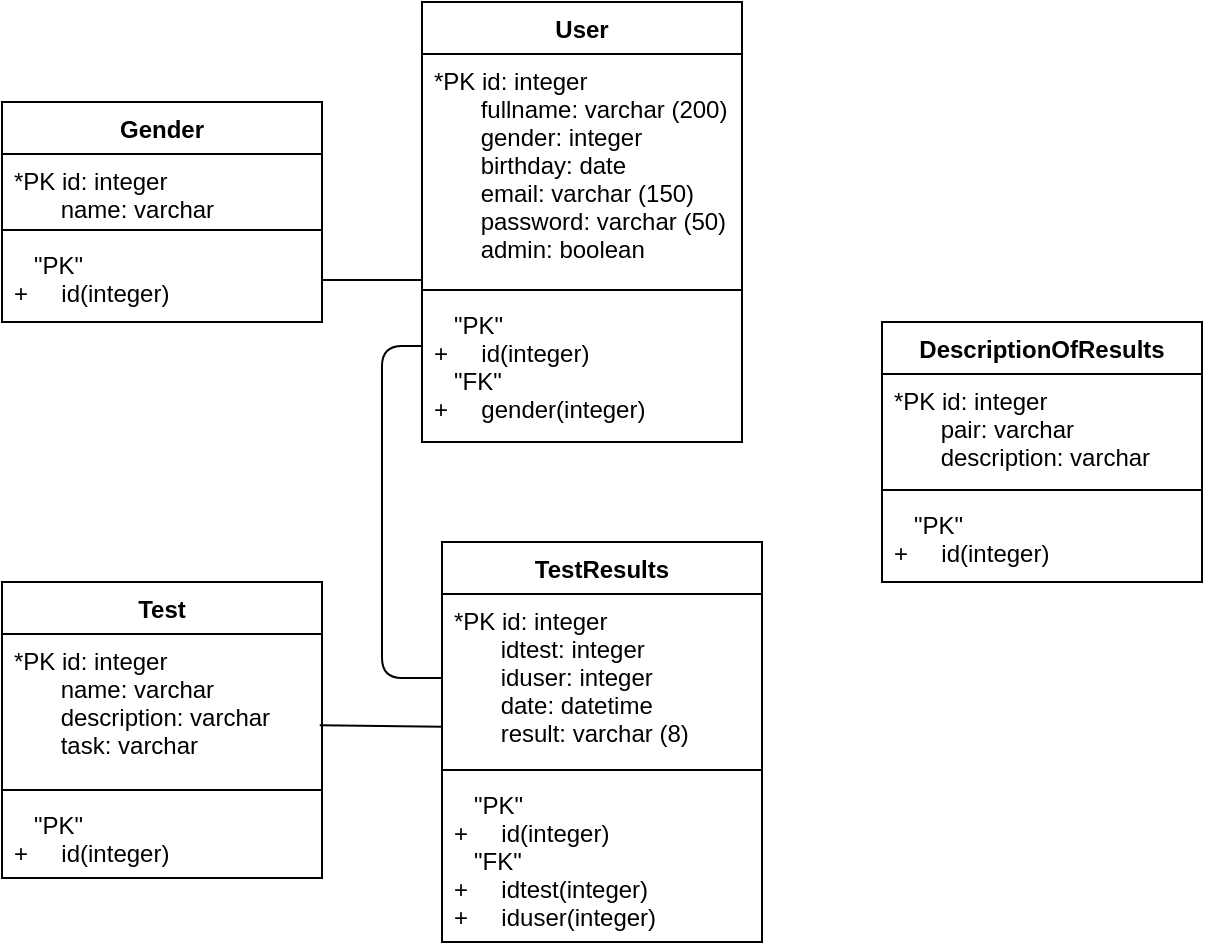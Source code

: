 <mxfile version="14.0.0" type="device"><diagram id="LZ3B45Wr63jwwotlYOJP" name="Page-1"><mxGraphModel dx="960" dy="531" grid="1" gridSize="10" guides="1" tooltips="1" connect="1" arrows="1" fold="1" page="1" pageScale="1" pageWidth="827" pageHeight="1169" math="0" shadow="0"><root><mxCell id="0"/><mxCell id="1" parent="0"/><mxCell id="YcX93m6lQg13DKnBzlh--17" value="DescriptionOfResults" style="swimlane;fontStyle=1;align=center;verticalAlign=top;childLayout=stackLayout;horizontal=1;startSize=26;horizontalStack=0;resizeParent=1;resizeParentMax=0;resizeLast=0;collapsible=1;marginBottom=0;" parent="1" vertex="1"><mxGeometry x="520" y="200" width="160" height="130" as="geometry"/></mxCell><mxCell id="YcX93m6lQg13DKnBzlh--18" value="*PK id: integer&#10;       pair: varchar&#10;       description: varchar" style="text;strokeColor=none;fillColor=none;align=left;verticalAlign=top;spacingLeft=4;spacingRight=4;overflow=hidden;rotatable=0;points=[[0,0.5],[1,0.5]];portConstraint=eastwest;" parent="YcX93m6lQg13DKnBzlh--17" vertex="1"><mxGeometry y="26" width="160" height="54" as="geometry"/></mxCell><mxCell id="YcX93m6lQg13DKnBzlh--19" value="" style="line;strokeWidth=1;fillColor=none;align=left;verticalAlign=middle;spacingTop=-1;spacingLeft=3;spacingRight=3;rotatable=0;labelPosition=right;points=[];portConstraint=eastwest;" parent="YcX93m6lQg13DKnBzlh--17" vertex="1"><mxGeometry y="80" width="160" height="8" as="geometry"/></mxCell><mxCell id="YcX93m6lQg13DKnBzlh--20" value="   &quot;PK&quot;&#10;+     id(integer)" style="text;strokeColor=none;fillColor=none;align=left;verticalAlign=top;spacingLeft=4;spacingRight=4;overflow=hidden;rotatable=0;points=[[0,0.5],[1,0.5]];portConstraint=eastwest;" parent="YcX93m6lQg13DKnBzlh--17" vertex="1"><mxGeometry y="88" width="160" height="42" as="geometry"/></mxCell><mxCell id="YcX93m6lQg13DKnBzlh--21" value="User" style="swimlane;fontStyle=1;align=center;verticalAlign=top;childLayout=stackLayout;horizontal=1;startSize=26;horizontalStack=0;resizeParent=1;resizeParentMax=0;resizeLast=0;collapsible=1;marginBottom=0;" parent="1" vertex="1"><mxGeometry x="290" y="40" width="160" height="220" as="geometry"/></mxCell><mxCell id="YcX93m6lQg13DKnBzlh--22" value="*PK id: integer&#10;       fullname: varchar (200)&#10;       gender: integer&#10;       birthday: date&#10;       email: varchar (150)&#10;       password: varchar (50)&#10;       admin: boolean" style="text;strokeColor=none;fillColor=none;align=left;verticalAlign=top;spacingLeft=4;spacingRight=4;overflow=hidden;rotatable=0;points=[[0,0.5],[1,0.5]];portConstraint=eastwest;" parent="YcX93m6lQg13DKnBzlh--21" vertex="1"><mxGeometry y="26" width="160" height="114" as="geometry"/></mxCell><mxCell id="YcX93m6lQg13DKnBzlh--23" value="" style="line;strokeWidth=1;fillColor=none;align=left;verticalAlign=middle;spacingTop=-1;spacingLeft=3;spacingRight=3;rotatable=0;labelPosition=right;points=[];portConstraint=eastwest;" parent="YcX93m6lQg13DKnBzlh--21" vertex="1"><mxGeometry y="140" width="160" height="8" as="geometry"/></mxCell><mxCell id="YcX93m6lQg13DKnBzlh--24" value="   &quot;PK&quot;&#10;+     id(integer)&#10;   &quot;FK&quot;&#10;+     gender(integer)" style="text;strokeColor=none;fillColor=none;align=left;verticalAlign=top;spacingLeft=4;spacingRight=4;overflow=hidden;rotatable=0;points=[[0,0.5],[1,0.5]];portConstraint=eastwest;" parent="YcX93m6lQg13DKnBzlh--21" vertex="1"><mxGeometry y="148" width="160" height="72" as="geometry"/></mxCell><mxCell id="YcX93m6lQg13DKnBzlh--33" value="TestResults" style="swimlane;fontStyle=1;align=center;verticalAlign=top;childLayout=stackLayout;horizontal=1;startSize=26;horizontalStack=0;resizeParent=1;resizeParentMax=0;resizeLast=0;collapsible=1;marginBottom=0;" parent="1" vertex="1"><mxGeometry x="300" y="310" width="160" height="200" as="geometry"/></mxCell><mxCell id="YcX93m6lQg13DKnBzlh--34" value="*PK id: integer&#10;       idtest: integer&#10;       iduser: integer&#10;       date: datetime&#10;       result: varchar (8)" style="text;strokeColor=none;fillColor=none;align=left;verticalAlign=top;spacingLeft=4;spacingRight=4;overflow=hidden;rotatable=0;points=[[0,0.5],[1,0.5]];portConstraint=eastwest;" parent="YcX93m6lQg13DKnBzlh--33" vertex="1"><mxGeometry y="26" width="160" height="84" as="geometry"/></mxCell><mxCell id="YcX93m6lQg13DKnBzlh--35" value="" style="line;strokeWidth=1;fillColor=none;align=left;verticalAlign=middle;spacingTop=-1;spacingLeft=3;spacingRight=3;rotatable=0;labelPosition=right;points=[];portConstraint=eastwest;" parent="YcX93m6lQg13DKnBzlh--33" vertex="1"><mxGeometry y="110" width="160" height="8" as="geometry"/></mxCell><mxCell id="YcX93m6lQg13DKnBzlh--36" value="   &quot;PK&quot;&#10;+     id(integer)&#10;   &quot;FK&quot;&#10;+     idtest(integer)&#10;+     iduser(integer)" style="text;strokeColor=none;fillColor=none;align=left;verticalAlign=top;spacingLeft=4;spacingRight=4;overflow=hidden;rotatable=0;points=[[0,0.5],[1,0.5]];portConstraint=eastwest;" parent="YcX93m6lQg13DKnBzlh--33" vertex="1"><mxGeometry y="118" width="160" height="82" as="geometry"/></mxCell><mxCell id="YcX93m6lQg13DKnBzlh--38" value="Gender" style="swimlane;fontStyle=1;align=center;verticalAlign=top;childLayout=stackLayout;horizontal=1;startSize=26;horizontalStack=0;resizeParent=1;resizeParentMax=0;resizeLast=0;collapsible=1;marginBottom=0;" parent="1" vertex="1"><mxGeometry x="80" y="90" width="160" height="110" as="geometry"/></mxCell><mxCell id="YcX93m6lQg13DKnBzlh--39" value="*PK id: integer&#10;       name: varchar" style="text;strokeColor=none;fillColor=none;align=left;verticalAlign=top;spacingLeft=4;spacingRight=4;overflow=hidden;rotatable=0;points=[[0,0.5],[1,0.5]];portConstraint=eastwest;" parent="YcX93m6lQg13DKnBzlh--38" vertex="1"><mxGeometry y="26" width="160" height="34" as="geometry"/></mxCell><mxCell id="YcX93m6lQg13DKnBzlh--40" value="" style="line;strokeWidth=1;fillColor=none;align=left;verticalAlign=middle;spacingTop=-1;spacingLeft=3;spacingRight=3;rotatable=0;labelPosition=right;points=[];portConstraint=eastwest;" parent="YcX93m6lQg13DKnBzlh--38" vertex="1"><mxGeometry y="60" width="160" height="8" as="geometry"/></mxCell><mxCell id="YcX93m6lQg13DKnBzlh--41" value="   &quot;PK&quot;&#10;+     id(integer)" style="text;strokeColor=none;fillColor=none;align=left;verticalAlign=top;spacingLeft=4;spacingRight=4;overflow=hidden;rotatable=0;points=[[0,0.5],[1,0.5]];portConstraint=eastwest;" parent="YcX93m6lQg13DKnBzlh--38" vertex="1"><mxGeometry y="68" width="160" height="42" as="geometry"/></mxCell><mxCell id="YcX93m6lQg13DKnBzlh--46" value="Test" style="swimlane;fontStyle=1;align=center;verticalAlign=top;childLayout=stackLayout;horizontal=1;startSize=26;horizontalStack=0;resizeParent=1;resizeParentMax=0;resizeLast=0;collapsible=1;marginBottom=0;" parent="1" vertex="1"><mxGeometry x="80" y="330" width="160" height="148" as="geometry"/></mxCell><mxCell id="YcX93m6lQg13DKnBzlh--47" value="*PK id: integer&#10;       name: varchar&#10;       description: varchar&#10;       task: varchar" style="text;strokeColor=none;fillColor=none;align=left;verticalAlign=top;spacingLeft=4;spacingRight=4;overflow=hidden;rotatable=0;points=[[0,0.5],[1,0.5]];portConstraint=eastwest;" parent="YcX93m6lQg13DKnBzlh--46" vertex="1"><mxGeometry y="26" width="160" height="74" as="geometry"/></mxCell><mxCell id="YcX93m6lQg13DKnBzlh--48" value="" style="line;strokeWidth=1;fillColor=none;align=left;verticalAlign=middle;spacingTop=-1;spacingLeft=3;spacingRight=3;rotatable=0;labelPosition=right;points=[];portConstraint=eastwest;" parent="YcX93m6lQg13DKnBzlh--46" vertex="1"><mxGeometry y="100" width="160" height="8" as="geometry"/></mxCell><mxCell id="YcX93m6lQg13DKnBzlh--49" value="   &quot;PK&quot;&#10;+     id(integer)" style="text;strokeColor=none;fillColor=none;align=left;verticalAlign=top;spacingLeft=4;spacingRight=4;overflow=hidden;rotatable=0;points=[[0,0.5],[1,0.5]];portConstraint=eastwest;" parent="YcX93m6lQg13DKnBzlh--46" vertex="1"><mxGeometry y="108" width="160" height="40" as="geometry"/></mxCell><mxCell id="YcX93m6lQg13DKnBzlh--51" value="" style="endArrow=none;html=1;exitX=1;exitY=0.5;exitDx=0;exitDy=0;" parent="1" source="YcX93m6lQg13DKnBzlh--41" edge="1"><mxGeometry width="50" height="50" relative="1" as="geometry"><mxPoint x="170" y="290" as="sourcePoint"/><mxPoint x="290" y="179" as="targetPoint"/><Array as="points"><mxPoint x="260" y="179"/></Array></mxGeometry></mxCell><mxCell id="YcX93m6lQg13DKnBzlh--52" value="" style="endArrow=none;html=1;entryX=0.002;entryY=0.79;entryDx=0;entryDy=0;entryPerimeter=0;exitX=0.993;exitY=0.616;exitDx=0;exitDy=0;exitPerimeter=0;" parent="1" source="YcX93m6lQg13DKnBzlh--47" target="YcX93m6lQg13DKnBzlh--34" edge="1"><mxGeometry width="50" height="50" relative="1" as="geometry"><mxPoint x="240" y="460" as="sourcePoint"/><mxPoint x="520" y="240" as="targetPoint"/><Array as="points"/></mxGeometry></mxCell><mxCell id="YcX93m6lQg13DKnBzlh--54" value="" style="endArrow=none;html=1;exitX=0;exitY=0.5;exitDx=0;exitDy=0;entryX=0;entryY=0.333;entryDx=0;entryDy=0;entryPerimeter=0;" parent="1" source="YcX93m6lQg13DKnBzlh--34" target="YcX93m6lQg13DKnBzlh--24" edge="1"><mxGeometry width="50" height="50" relative="1" as="geometry"><mxPoint x="350" y="320" as="sourcePoint"/><mxPoint x="400" y="270" as="targetPoint"/><Array as="points"><mxPoint x="270" y="378"/><mxPoint x="270" y="212"/></Array></mxGeometry></mxCell></root></mxGraphModel></diagram></mxfile>